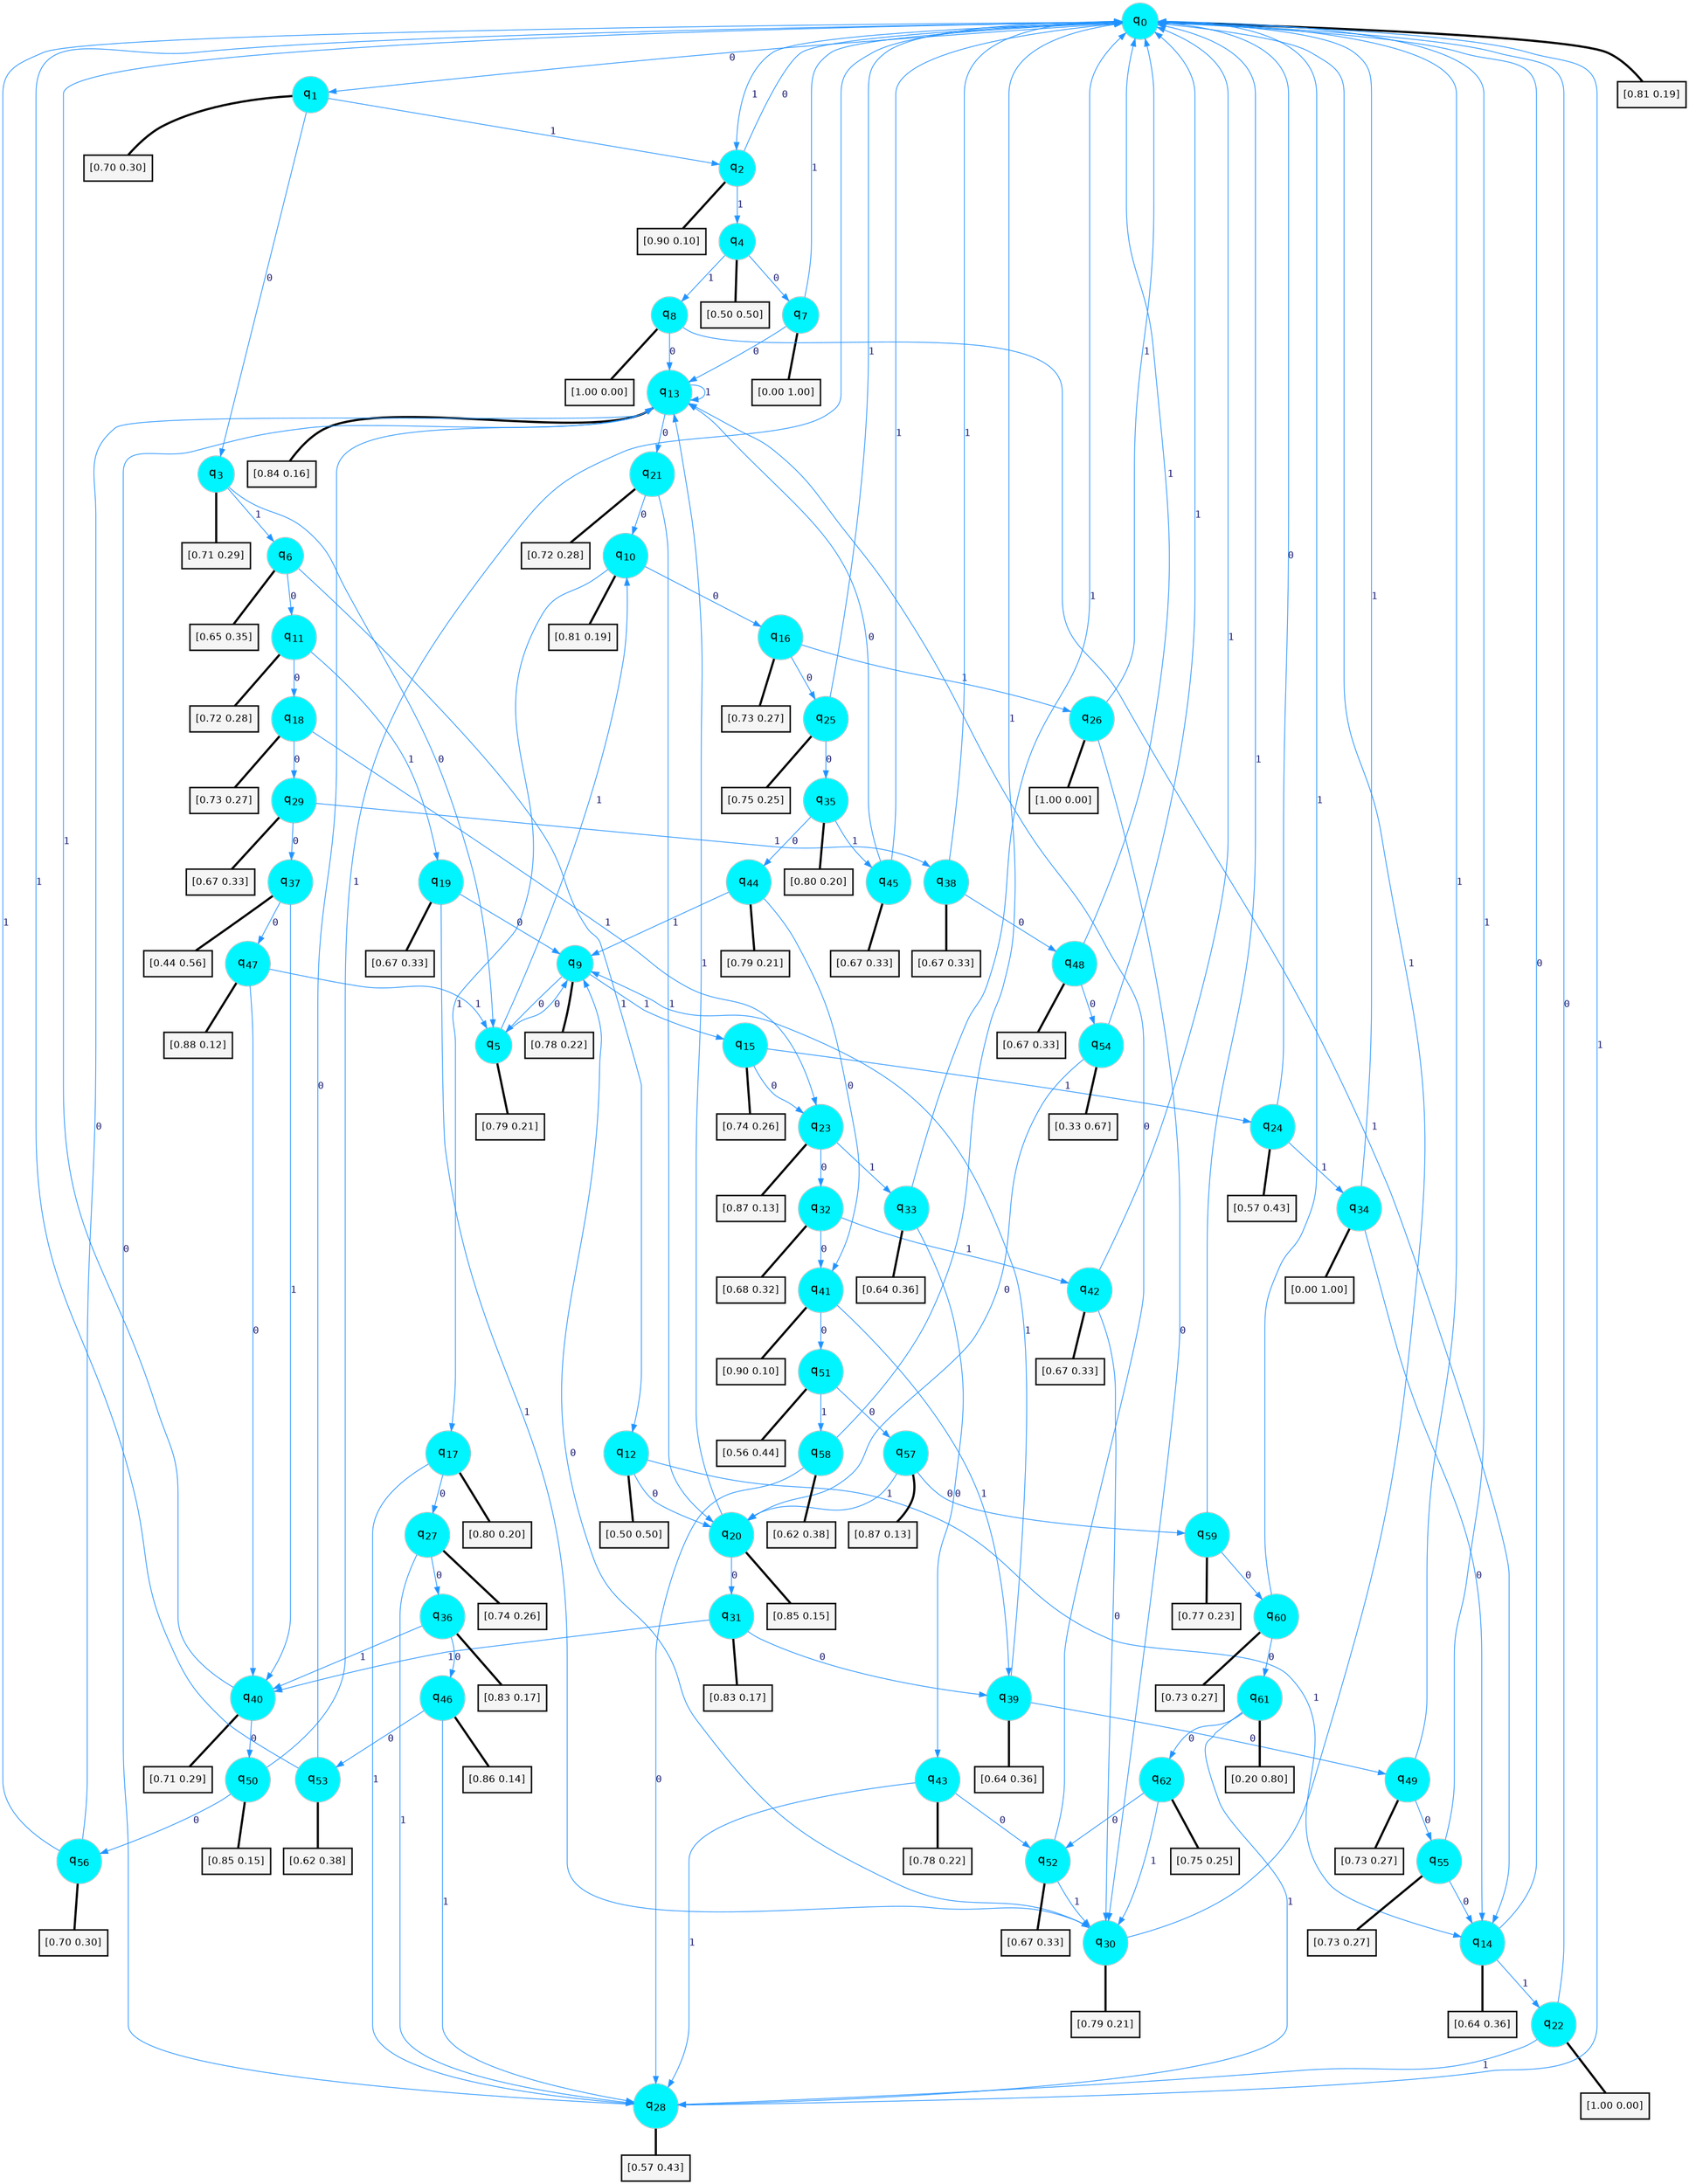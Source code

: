 digraph G {
graph [
bgcolor=transparent, dpi=300, rankdir=TD, size="40,25"];
node [
color=gray, fillcolor=turquoise1, fontcolor=black, fontname=Helvetica, fontsize=16, fontweight=bold, shape=circle, style=filled];
edge [
arrowsize=1, color=dodgerblue1, fontcolor=midnightblue, fontname=courier, fontweight=bold, penwidth=1, style=solid, weight=20];
0[label=<q<SUB>0</SUB>>];
1[label=<q<SUB>1</SUB>>];
2[label=<q<SUB>2</SUB>>];
3[label=<q<SUB>3</SUB>>];
4[label=<q<SUB>4</SUB>>];
5[label=<q<SUB>5</SUB>>];
6[label=<q<SUB>6</SUB>>];
7[label=<q<SUB>7</SUB>>];
8[label=<q<SUB>8</SUB>>];
9[label=<q<SUB>9</SUB>>];
10[label=<q<SUB>10</SUB>>];
11[label=<q<SUB>11</SUB>>];
12[label=<q<SUB>12</SUB>>];
13[label=<q<SUB>13</SUB>>];
14[label=<q<SUB>14</SUB>>];
15[label=<q<SUB>15</SUB>>];
16[label=<q<SUB>16</SUB>>];
17[label=<q<SUB>17</SUB>>];
18[label=<q<SUB>18</SUB>>];
19[label=<q<SUB>19</SUB>>];
20[label=<q<SUB>20</SUB>>];
21[label=<q<SUB>21</SUB>>];
22[label=<q<SUB>22</SUB>>];
23[label=<q<SUB>23</SUB>>];
24[label=<q<SUB>24</SUB>>];
25[label=<q<SUB>25</SUB>>];
26[label=<q<SUB>26</SUB>>];
27[label=<q<SUB>27</SUB>>];
28[label=<q<SUB>28</SUB>>];
29[label=<q<SUB>29</SUB>>];
30[label=<q<SUB>30</SUB>>];
31[label=<q<SUB>31</SUB>>];
32[label=<q<SUB>32</SUB>>];
33[label=<q<SUB>33</SUB>>];
34[label=<q<SUB>34</SUB>>];
35[label=<q<SUB>35</SUB>>];
36[label=<q<SUB>36</SUB>>];
37[label=<q<SUB>37</SUB>>];
38[label=<q<SUB>38</SUB>>];
39[label=<q<SUB>39</SUB>>];
40[label=<q<SUB>40</SUB>>];
41[label=<q<SUB>41</SUB>>];
42[label=<q<SUB>42</SUB>>];
43[label=<q<SUB>43</SUB>>];
44[label=<q<SUB>44</SUB>>];
45[label=<q<SUB>45</SUB>>];
46[label=<q<SUB>46</SUB>>];
47[label=<q<SUB>47</SUB>>];
48[label=<q<SUB>48</SUB>>];
49[label=<q<SUB>49</SUB>>];
50[label=<q<SUB>50</SUB>>];
51[label=<q<SUB>51</SUB>>];
52[label=<q<SUB>52</SUB>>];
53[label=<q<SUB>53</SUB>>];
54[label=<q<SUB>54</SUB>>];
55[label=<q<SUB>55</SUB>>];
56[label=<q<SUB>56</SUB>>];
57[label=<q<SUB>57</SUB>>];
58[label=<q<SUB>58</SUB>>];
59[label=<q<SUB>59</SUB>>];
60[label=<q<SUB>60</SUB>>];
61[label=<q<SUB>61</SUB>>];
62[label=<q<SUB>62</SUB>>];
63[label="[0.81 0.19]", shape=box,fontcolor=black, fontname=Helvetica, fontsize=14, penwidth=2, fillcolor=whitesmoke,color=black];
64[label="[0.70 0.30]", shape=box,fontcolor=black, fontname=Helvetica, fontsize=14, penwidth=2, fillcolor=whitesmoke,color=black];
65[label="[0.90 0.10]", shape=box,fontcolor=black, fontname=Helvetica, fontsize=14, penwidth=2, fillcolor=whitesmoke,color=black];
66[label="[0.71 0.29]", shape=box,fontcolor=black, fontname=Helvetica, fontsize=14, penwidth=2, fillcolor=whitesmoke,color=black];
67[label="[0.50 0.50]", shape=box,fontcolor=black, fontname=Helvetica, fontsize=14, penwidth=2, fillcolor=whitesmoke,color=black];
68[label="[0.79 0.21]", shape=box,fontcolor=black, fontname=Helvetica, fontsize=14, penwidth=2, fillcolor=whitesmoke,color=black];
69[label="[0.65 0.35]", shape=box,fontcolor=black, fontname=Helvetica, fontsize=14, penwidth=2, fillcolor=whitesmoke,color=black];
70[label="[0.00 1.00]", shape=box,fontcolor=black, fontname=Helvetica, fontsize=14, penwidth=2, fillcolor=whitesmoke,color=black];
71[label="[1.00 0.00]", shape=box,fontcolor=black, fontname=Helvetica, fontsize=14, penwidth=2, fillcolor=whitesmoke,color=black];
72[label="[0.78 0.22]", shape=box,fontcolor=black, fontname=Helvetica, fontsize=14, penwidth=2, fillcolor=whitesmoke,color=black];
73[label="[0.81 0.19]", shape=box,fontcolor=black, fontname=Helvetica, fontsize=14, penwidth=2, fillcolor=whitesmoke,color=black];
74[label="[0.72 0.28]", shape=box,fontcolor=black, fontname=Helvetica, fontsize=14, penwidth=2, fillcolor=whitesmoke,color=black];
75[label="[0.50 0.50]", shape=box,fontcolor=black, fontname=Helvetica, fontsize=14, penwidth=2, fillcolor=whitesmoke,color=black];
76[label="[0.84 0.16]", shape=box,fontcolor=black, fontname=Helvetica, fontsize=14, penwidth=2, fillcolor=whitesmoke,color=black];
77[label="[0.64 0.36]", shape=box,fontcolor=black, fontname=Helvetica, fontsize=14, penwidth=2, fillcolor=whitesmoke,color=black];
78[label="[0.74 0.26]", shape=box,fontcolor=black, fontname=Helvetica, fontsize=14, penwidth=2, fillcolor=whitesmoke,color=black];
79[label="[0.73 0.27]", shape=box,fontcolor=black, fontname=Helvetica, fontsize=14, penwidth=2, fillcolor=whitesmoke,color=black];
80[label="[0.80 0.20]", shape=box,fontcolor=black, fontname=Helvetica, fontsize=14, penwidth=2, fillcolor=whitesmoke,color=black];
81[label="[0.73 0.27]", shape=box,fontcolor=black, fontname=Helvetica, fontsize=14, penwidth=2, fillcolor=whitesmoke,color=black];
82[label="[0.67 0.33]", shape=box,fontcolor=black, fontname=Helvetica, fontsize=14, penwidth=2, fillcolor=whitesmoke,color=black];
83[label="[0.85 0.15]", shape=box,fontcolor=black, fontname=Helvetica, fontsize=14, penwidth=2, fillcolor=whitesmoke,color=black];
84[label="[0.72 0.28]", shape=box,fontcolor=black, fontname=Helvetica, fontsize=14, penwidth=2, fillcolor=whitesmoke,color=black];
85[label="[1.00 0.00]", shape=box,fontcolor=black, fontname=Helvetica, fontsize=14, penwidth=2, fillcolor=whitesmoke,color=black];
86[label="[0.87 0.13]", shape=box,fontcolor=black, fontname=Helvetica, fontsize=14, penwidth=2, fillcolor=whitesmoke,color=black];
87[label="[0.57 0.43]", shape=box,fontcolor=black, fontname=Helvetica, fontsize=14, penwidth=2, fillcolor=whitesmoke,color=black];
88[label="[0.75 0.25]", shape=box,fontcolor=black, fontname=Helvetica, fontsize=14, penwidth=2, fillcolor=whitesmoke,color=black];
89[label="[1.00 0.00]", shape=box,fontcolor=black, fontname=Helvetica, fontsize=14, penwidth=2, fillcolor=whitesmoke,color=black];
90[label="[0.74 0.26]", shape=box,fontcolor=black, fontname=Helvetica, fontsize=14, penwidth=2, fillcolor=whitesmoke,color=black];
91[label="[0.57 0.43]", shape=box,fontcolor=black, fontname=Helvetica, fontsize=14, penwidth=2, fillcolor=whitesmoke,color=black];
92[label="[0.67 0.33]", shape=box,fontcolor=black, fontname=Helvetica, fontsize=14, penwidth=2, fillcolor=whitesmoke,color=black];
93[label="[0.79 0.21]", shape=box,fontcolor=black, fontname=Helvetica, fontsize=14, penwidth=2, fillcolor=whitesmoke,color=black];
94[label="[0.83 0.17]", shape=box,fontcolor=black, fontname=Helvetica, fontsize=14, penwidth=2, fillcolor=whitesmoke,color=black];
95[label="[0.68 0.32]", shape=box,fontcolor=black, fontname=Helvetica, fontsize=14, penwidth=2, fillcolor=whitesmoke,color=black];
96[label="[0.64 0.36]", shape=box,fontcolor=black, fontname=Helvetica, fontsize=14, penwidth=2, fillcolor=whitesmoke,color=black];
97[label="[0.00 1.00]", shape=box,fontcolor=black, fontname=Helvetica, fontsize=14, penwidth=2, fillcolor=whitesmoke,color=black];
98[label="[0.80 0.20]", shape=box,fontcolor=black, fontname=Helvetica, fontsize=14, penwidth=2, fillcolor=whitesmoke,color=black];
99[label="[0.83 0.17]", shape=box,fontcolor=black, fontname=Helvetica, fontsize=14, penwidth=2, fillcolor=whitesmoke,color=black];
100[label="[0.44 0.56]", shape=box,fontcolor=black, fontname=Helvetica, fontsize=14, penwidth=2, fillcolor=whitesmoke,color=black];
101[label="[0.67 0.33]", shape=box,fontcolor=black, fontname=Helvetica, fontsize=14, penwidth=2, fillcolor=whitesmoke,color=black];
102[label="[0.64 0.36]", shape=box,fontcolor=black, fontname=Helvetica, fontsize=14, penwidth=2, fillcolor=whitesmoke,color=black];
103[label="[0.71 0.29]", shape=box,fontcolor=black, fontname=Helvetica, fontsize=14, penwidth=2, fillcolor=whitesmoke,color=black];
104[label="[0.90 0.10]", shape=box,fontcolor=black, fontname=Helvetica, fontsize=14, penwidth=2, fillcolor=whitesmoke,color=black];
105[label="[0.67 0.33]", shape=box,fontcolor=black, fontname=Helvetica, fontsize=14, penwidth=2, fillcolor=whitesmoke,color=black];
106[label="[0.78 0.22]", shape=box,fontcolor=black, fontname=Helvetica, fontsize=14, penwidth=2, fillcolor=whitesmoke,color=black];
107[label="[0.79 0.21]", shape=box,fontcolor=black, fontname=Helvetica, fontsize=14, penwidth=2, fillcolor=whitesmoke,color=black];
108[label="[0.67 0.33]", shape=box,fontcolor=black, fontname=Helvetica, fontsize=14, penwidth=2, fillcolor=whitesmoke,color=black];
109[label="[0.86 0.14]", shape=box,fontcolor=black, fontname=Helvetica, fontsize=14, penwidth=2, fillcolor=whitesmoke,color=black];
110[label="[0.88 0.12]", shape=box,fontcolor=black, fontname=Helvetica, fontsize=14, penwidth=2, fillcolor=whitesmoke,color=black];
111[label="[0.67 0.33]", shape=box,fontcolor=black, fontname=Helvetica, fontsize=14, penwidth=2, fillcolor=whitesmoke,color=black];
112[label="[0.73 0.27]", shape=box,fontcolor=black, fontname=Helvetica, fontsize=14, penwidth=2, fillcolor=whitesmoke,color=black];
113[label="[0.85 0.15]", shape=box,fontcolor=black, fontname=Helvetica, fontsize=14, penwidth=2, fillcolor=whitesmoke,color=black];
114[label="[0.56 0.44]", shape=box,fontcolor=black, fontname=Helvetica, fontsize=14, penwidth=2, fillcolor=whitesmoke,color=black];
115[label="[0.67 0.33]", shape=box,fontcolor=black, fontname=Helvetica, fontsize=14, penwidth=2, fillcolor=whitesmoke,color=black];
116[label="[0.62 0.38]", shape=box,fontcolor=black, fontname=Helvetica, fontsize=14, penwidth=2, fillcolor=whitesmoke,color=black];
117[label="[0.33 0.67]", shape=box,fontcolor=black, fontname=Helvetica, fontsize=14, penwidth=2, fillcolor=whitesmoke,color=black];
118[label="[0.73 0.27]", shape=box,fontcolor=black, fontname=Helvetica, fontsize=14, penwidth=2, fillcolor=whitesmoke,color=black];
119[label="[0.70 0.30]", shape=box,fontcolor=black, fontname=Helvetica, fontsize=14, penwidth=2, fillcolor=whitesmoke,color=black];
120[label="[0.87 0.13]", shape=box,fontcolor=black, fontname=Helvetica, fontsize=14, penwidth=2, fillcolor=whitesmoke,color=black];
121[label="[0.62 0.38]", shape=box,fontcolor=black, fontname=Helvetica, fontsize=14, penwidth=2, fillcolor=whitesmoke,color=black];
122[label="[0.77 0.23]", shape=box,fontcolor=black, fontname=Helvetica, fontsize=14, penwidth=2, fillcolor=whitesmoke,color=black];
123[label="[0.73 0.27]", shape=box,fontcolor=black, fontname=Helvetica, fontsize=14, penwidth=2, fillcolor=whitesmoke,color=black];
124[label="[0.20 0.80]", shape=box,fontcolor=black, fontname=Helvetica, fontsize=14, penwidth=2, fillcolor=whitesmoke,color=black];
125[label="[0.75 0.25]", shape=box,fontcolor=black, fontname=Helvetica, fontsize=14, penwidth=2, fillcolor=whitesmoke,color=black];
0->1 [label=0];
0->2 [label=1];
0->63 [arrowhead=none, penwidth=3,color=black];
1->3 [label=0];
1->2 [label=1];
1->64 [arrowhead=none, penwidth=3,color=black];
2->0 [label=0];
2->4 [label=1];
2->65 [arrowhead=none, penwidth=3,color=black];
3->5 [label=0];
3->6 [label=1];
3->66 [arrowhead=none, penwidth=3,color=black];
4->7 [label=0];
4->8 [label=1];
4->67 [arrowhead=none, penwidth=3,color=black];
5->9 [label=0];
5->10 [label=1];
5->68 [arrowhead=none, penwidth=3,color=black];
6->11 [label=0];
6->12 [label=1];
6->69 [arrowhead=none, penwidth=3,color=black];
7->13 [label=0];
7->0 [label=1];
7->70 [arrowhead=none, penwidth=3,color=black];
8->13 [label=0];
8->14 [label=1];
8->71 [arrowhead=none, penwidth=3,color=black];
9->5 [label=0];
9->15 [label=1];
9->72 [arrowhead=none, penwidth=3,color=black];
10->16 [label=0];
10->17 [label=1];
10->73 [arrowhead=none, penwidth=3,color=black];
11->18 [label=0];
11->19 [label=1];
11->74 [arrowhead=none, penwidth=3,color=black];
12->20 [label=0];
12->14 [label=1];
12->75 [arrowhead=none, penwidth=3,color=black];
13->21 [label=0];
13->13 [label=1];
13->76 [arrowhead=none, penwidth=3,color=black];
14->0 [label=0];
14->22 [label=1];
14->77 [arrowhead=none, penwidth=3,color=black];
15->23 [label=0];
15->24 [label=1];
15->78 [arrowhead=none, penwidth=3,color=black];
16->25 [label=0];
16->26 [label=1];
16->79 [arrowhead=none, penwidth=3,color=black];
17->27 [label=0];
17->28 [label=1];
17->80 [arrowhead=none, penwidth=3,color=black];
18->29 [label=0];
18->23 [label=1];
18->81 [arrowhead=none, penwidth=3,color=black];
19->9 [label=0];
19->30 [label=1];
19->82 [arrowhead=none, penwidth=3,color=black];
20->31 [label=0];
20->13 [label=1];
20->83 [arrowhead=none, penwidth=3,color=black];
21->10 [label=0];
21->20 [label=1];
21->84 [arrowhead=none, penwidth=3,color=black];
22->0 [label=0];
22->28 [label=1];
22->85 [arrowhead=none, penwidth=3,color=black];
23->32 [label=0];
23->33 [label=1];
23->86 [arrowhead=none, penwidth=3,color=black];
24->0 [label=0];
24->34 [label=1];
24->87 [arrowhead=none, penwidth=3,color=black];
25->35 [label=0];
25->0 [label=1];
25->88 [arrowhead=none, penwidth=3,color=black];
26->30 [label=0];
26->0 [label=1];
26->89 [arrowhead=none, penwidth=3,color=black];
27->36 [label=0];
27->28 [label=1];
27->90 [arrowhead=none, penwidth=3,color=black];
28->13 [label=0];
28->0 [label=1];
28->91 [arrowhead=none, penwidth=3,color=black];
29->37 [label=0];
29->38 [label=1];
29->92 [arrowhead=none, penwidth=3,color=black];
30->9 [label=0];
30->0 [label=1];
30->93 [arrowhead=none, penwidth=3,color=black];
31->39 [label=0];
31->40 [label=1];
31->94 [arrowhead=none, penwidth=3,color=black];
32->41 [label=0];
32->42 [label=1];
32->95 [arrowhead=none, penwidth=3,color=black];
33->43 [label=0];
33->0 [label=1];
33->96 [arrowhead=none, penwidth=3,color=black];
34->14 [label=0];
34->0 [label=1];
34->97 [arrowhead=none, penwidth=3,color=black];
35->44 [label=0];
35->45 [label=1];
35->98 [arrowhead=none, penwidth=3,color=black];
36->46 [label=0];
36->40 [label=1];
36->99 [arrowhead=none, penwidth=3,color=black];
37->47 [label=0];
37->40 [label=1];
37->100 [arrowhead=none, penwidth=3,color=black];
38->48 [label=0];
38->0 [label=1];
38->101 [arrowhead=none, penwidth=3,color=black];
39->49 [label=0];
39->9 [label=1];
39->102 [arrowhead=none, penwidth=3,color=black];
40->50 [label=0];
40->0 [label=1];
40->103 [arrowhead=none, penwidth=3,color=black];
41->51 [label=0];
41->39 [label=1];
41->104 [arrowhead=none, penwidth=3,color=black];
42->30 [label=0];
42->0 [label=1];
42->105 [arrowhead=none, penwidth=3,color=black];
43->52 [label=0];
43->28 [label=1];
43->106 [arrowhead=none, penwidth=3,color=black];
44->41 [label=0];
44->9 [label=1];
44->107 [arrowhead=none, penwidth=3,color=black];
45->13 [label=0];
45->0 [label=1];
45->108 [arrowhead=none, penwidth=3,color=black];
46->53 [label=0];
46->28 [label=1];
46->109 [arrowhead=none, penwidth=3,color=black];
47->40 [label=0];
47->5 [label=1];
47->110 [arrowhead=none, penwidth=3,color=black];
48->54 [label=0];
48->0 [label=1];
48->111 [arrowhead=none, penwidth=3,color=black];
49->55 [label=0];
49->0 [label=1];
49->112 [arrowhead=none, penwidth=3,color=black];
50->56 [label=0];
50->0 [label=1];
50->113 [arrowhead=none, penwidth=3,color=black];
51->57 [label=0];
51->58 [label=1];
51->114 [arrowhead=none, penwidth=3,color=black];
52->13 [label=0];
52->30 [label=1];
52->115 [arrowhead=none, penwidth=3,color=black];
53->13 [label=0];
53->0 [label=1];
53->116 [arrowhead=none, penwidth=3,color=black];
54->20 [label=0];
54->0 [label=1];
54->117 [arrowhead=none, penwidth=3,color=black];
55->14 [label=0];
55->0 [label=1];
55->118 [arrowhead=none, penwidth=3,color=black];
56->13 [label=0];
56->0 [label=1];
56->119 [arrowhead=none, penwidth=3,color=black];
57->59 [label=0];
57->20 [label=1];
57->120 [arrowhead=none, penwidth=3,color=black];
58->28 [label=0];
58->0 [label=1];
58->121 [arrowhead=none, penwidth=3,color=black];
59->60 [label=0];
59->0 [label=1];
59->122 [arrowhead=none, penwidth=3,color=black];
60->61 [label=0];
60->0 [label=1];
60->123 [arrowhead=none, penwidth=3,color=black];
61->62 [label=0];
61->28 [label=1];
61->124 [arrowhead=none, penwidth=3,color=black];
62->52 [label=0];
62->30 [label=1];
62->125 [arrowhead=none, penwidth=3,color=black];
}
